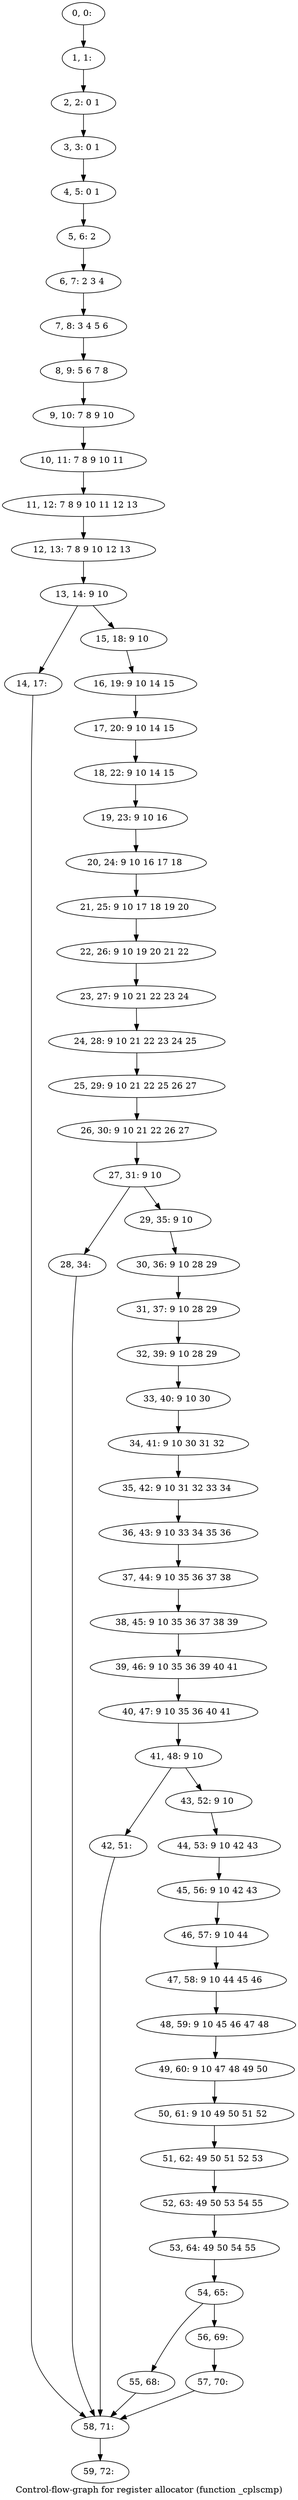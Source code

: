 digraph G {
graph [label="Control-flow-graph for register allocator (function _cplscmp)"]
0[label="0, 0: "];
1[label="1, 1: "];
2[label="2, 2: 0 1 "];
3[label="3, 3: 0 1 "];
4[label="4, 5: 0 1 "];
5[label="5, 6: 2 "];
6[label="6, 7: 2 3 4 "];
7[label="7, 8: 3 4 5 6 "];
8[label="8, 9: 5 6 7 8 "];
9[label="9, 10: 7 8 9 10 "];
10[label="10, 11: 7 8 9 10 11 "];
11[label="11, 12: 7 8 9 10 11 12 13 "];
12[label="12, 13: 7 8 9 10 12 13 "];
13[label="13, 14: 9 10 "];
14[label="14, 17: "];
15[label="15, 18: 9 10 "];
16[label="16, 19: 9 10 14 15 "];
17[label="17, 20: 9 10 14 15 "];
18[label="18, 22: 9 10 14 15 "];
19[label="19, 23: 9 10 16 "];
20[label="20, 24: 9 10 16 17 18 "];
21[label="21, 25: 9 10 17 18 19 20 "];
22[label="22, 26: 9 10 19 20 21 22 "];
23[label="23, 27: 9 10 21 22 23 24 "];
24[label="24, 28: 9 10 21 22 23 24 25 "];
25[label="25, 29: 9 10 21 22 25 26 27 "];
26[label="26, 30: 9 10 21 22 26 27 "];
27[label="27, 31: 9 10 "];
28[label="28, 34: "];
29[label="29, 35: 9 10 "];
30[label="30, 36: 9 10 28 29 "];
31[label="31, 37: 9 10 28 29 "];
32[label="32, 39: 9 10 28 29 "];
33[label="33, 40: 9 10 30 "];
34[label="34, 41: 9 10 30 31 32 "];
35[label="35, 42: 9 10 31 32 33 34 "];
36[label="36, 43: 9 10 33 34 35 36 "];
37[label="37, 44: 9 10 35 36 37 38 "];
38[label="38, 45: 9 10 35 36 37 38 39 "];
39[label="39, 46: 9 10 35 36 39 40 41 "];
40[label="40, 47: 9 10 35 36 40 41 "];
41[label="41, 48: 9 10 "];
42[label="42, 51: "];
43[label="43, 52: 9 10 "];
44[label="44, 53: 9 10 42 43 "];
45[label="45, 56: 9 10 42 43 "];
46[label="46, 57: 9 10 44 "];
47[label="47, 58: 9 10 44 45 46 "];
48[label="48, 59: 9 10 45 46 47 48 "];
49[label="49, 60: 9 10 47 48 49 50 "];
50[label="50, 61: 9 10 49 50 51 52 "];
51[label="51, 62: 49 50 51 52 53 "];
52[label="52, 63: 49 50 53 54 55 "];
53[label="53, 64: 49 50 54 55 "];
54[label="54, 65: "];
55[label="55, 68: "];
56[label="56, 69: "];
57[label="57, 70: "];
58[label="58, 71: "];
59[label="59, 72: "];
0->1 ;
1->2 ;
2->3 ;
3->4 ;
4->5 ;
5->6 ;
6->7 ;
7->8 ;
8->9 ;
9->10 ;
10->11 ;
11->12 ;
12->13 ;
13->14 ;
13->15 ;
14->58 ;
15->16 ;
16->17 ;
17->18 ;
18->19 ;
19->20 ;
20->21 ;
21->22 ;
22->23 ;
23->24 ;
24->25 ;
25->26 ;
26->27 ;
27->28 ;
27->29 ;
28->58 ;
29->30 ;
30->31 ;
31->32 ;
32->33 ;
33->34 ;
34->35 ;
35->36 ;
36->37 ;
37->38 ;
38->39 ;
39->40 ;
40->41 ;
41->42 ;
41->43 ;
42->58 ;
43->44 ;
44->45 ;
45->46 ;
46->47 ;
47->48 ;
48->49 ;
49->50 ;
50->51 ;
51->52 ;
52->53 ;
53->54 ;
54->55 ;
54->56 ;
55->58 ;
56->57 ;
57->58 ;
58->59 ;
}
